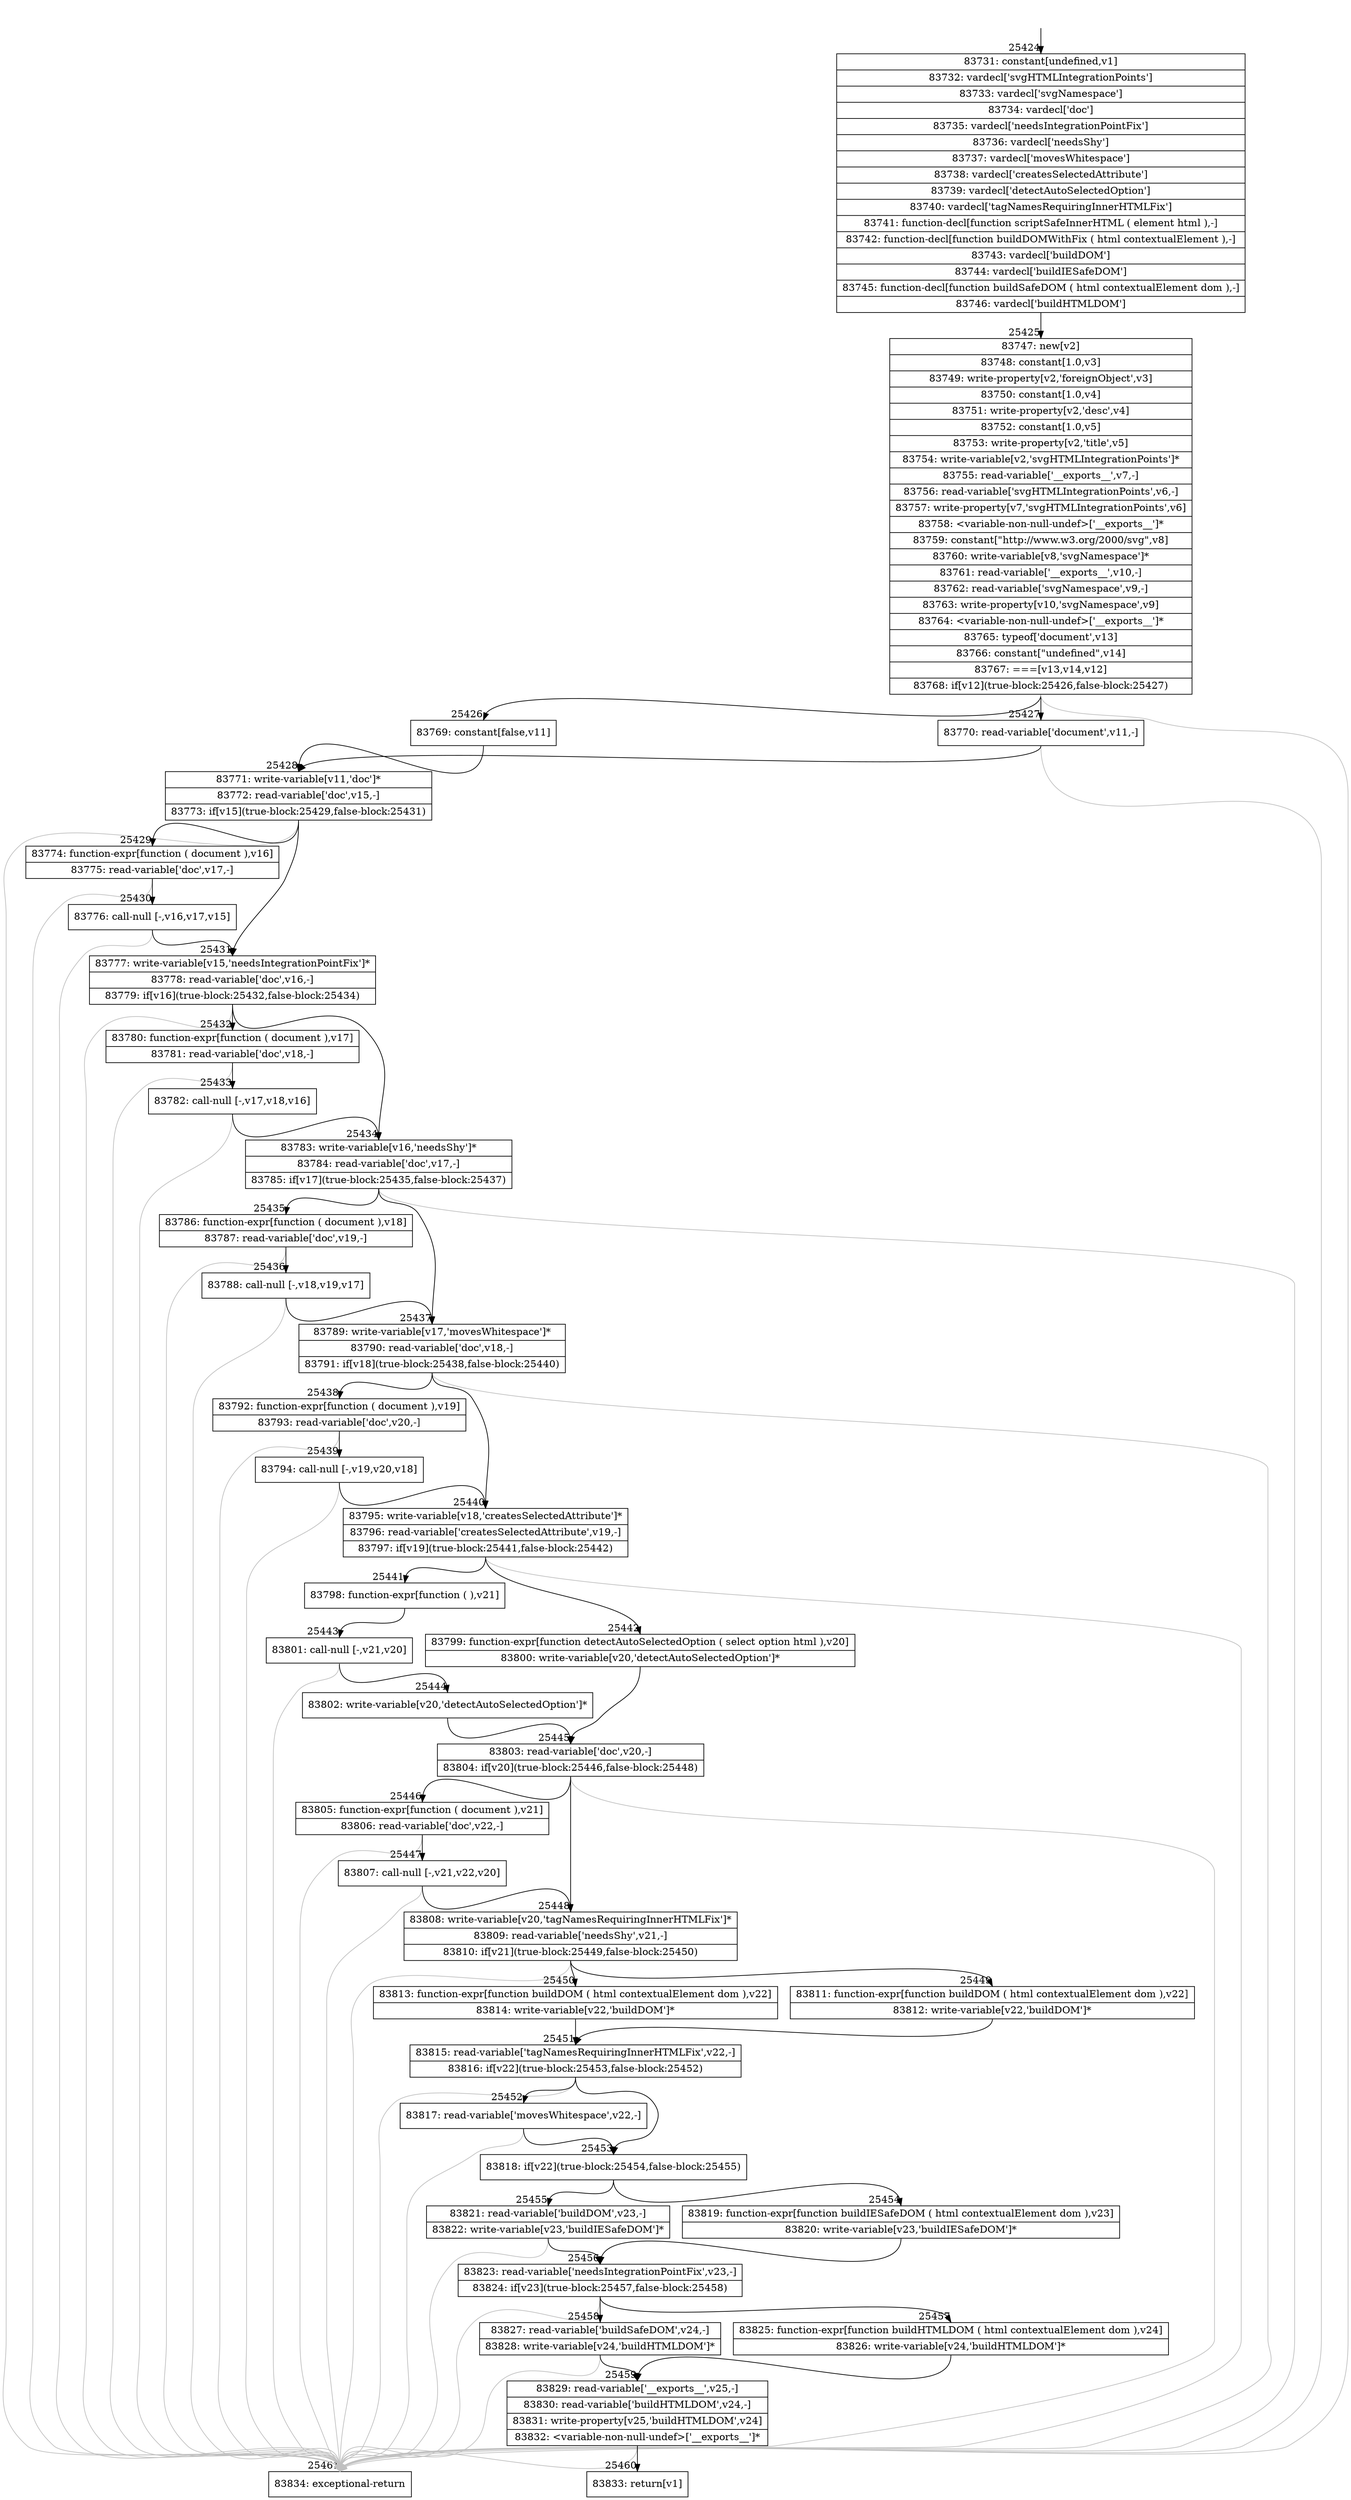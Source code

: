 digraph {
rankdir="TD"
BB_entry2215[shape=none,label=""];
BB_entry2215 -> BB25424 [tailport=s, headport=n, headlabel="    25424"]
BB25424 [shape=record label="{83731: constant[undefined,v1]|83732: vardecl['svgHTMLIntegrationPoints']|83733: vardecl['svgNamespace']|83734: vardecl['doc']|83735: vardecl['needsIntegrationPointFix']|83736: vardecl['needsShy']|83737: vardecl['movesWhitespace']|83738: vardecl['createsSelectedAttribute']|83739: vardecl['detectAutoSelectedOption']|83740: vardecl['tagNamesRequiringInnerHTMLFix']|83741: function-decl[function scriptSafeInnerHTML ( element html ),-]|83742: function-decl[function buildDOMWithFix ( html contextualElement ),-]|83743: vardecl['buildDOM']|83744: vardecl['buildIESafeDOM']|83745: function-decl[function buildSafeDOM ( html contextualElement dom ),-]|83746: vardecl['buildHTMLDOM']}" ] 
BB25424 -> BB25425 [tailport=s, headport=n, headlabel="      25425"]
BB25425 [shape=record label="{83747: new[v2]|83748: constant[1.0,v3]|83749: write-property[v2,'foreignObject',v3]|83750: constant[1.0,v4]|83751: write-property[v2,'desc',v4]|83752: constant[1.0,v5]|83753: write-property[v2,'title',v5]|83754: write-variable[v2,'svgHTMLIntegrationPoints']*|83755: read-variable['__exports__',v7,-]|83756: read-variable['svgHTMLIntegrationPoints',v6,-]|83757: write-property[v7,'svgHTMLIntegrationPoints',v6]|83758: \<variable-non-null-undef\>['__exports__']*|83759: constant[\"http://www.w3.org/2000/svg\",v8]|83760: write-variable[v8,'svgNamespace']*|83761: read-variable['__exports__',v10,-]|83762: read-variable['svgNamespace',v9,-]|83763: write-property[v10,'svgNamespace',v9]|83764: \<variable-non-null-undef\>['__exports__']*|83765: typeof['document',v13]|83766: constant[\"undefined\",v14]|83767: ===[v13,v14,v12]|83768: if[v12](true-block:25426,false-block:25427)}" ] 
BB25425 -> BB25426 [tailport=s, headport=n, headlabel="      25426"]
BB25425 -> BB25427 [tailport=s, headport=n, headlabel="      25427"]
BB25425 -> BB25461 [tailport=s, headport=n, color=gray, headlabel="      25461"]
BB25426 [shape=record label="{83769: constant[false,v11]}" ] 
BB25426 -> BB25428 [tailport=s, headport=n, headlabel="      25428"]
BB25427 [shape=record label="{83770: read-variable['document',v11,-]}" ] 
BB25427 -> BB25428 [tailport=s, headport=n]
BB25427 -> BB25461 [tailport=s, headport=n, color=gray]
BB25428 [shape=record label="{83771: write-variable[v11,'doc']*|83772: read-variable['doc',v15,-]|83773: if[v15](true-block:25429,false-block:25431)}" ] 
BB25428 -> BB25431 [tailport=s, headport=n, headlabel="      25431"]
BB25428 -> BB25429 [tailport=s, headport=n, headlabel="      25429"]
BB25428 -> BB25461 [tailport=s, headport=n, color=gray]
BB25429 [shape=record label="{83774: function-expr[function ( document ),v16]|83775: read-variable['doc',v17,-]}" ] 
BB25429 -> BB25430 [tailport=s, headport=n, headlabel="      25430"]
BB25429 -> BB25461 [tailport=s, headport=n, color=gray]
BB25430 [shape=record label="{83776: call-null [-,v16,v17,v15]}" ] 
BB25430 -> BB25431 [tailport=s, headport=n]
BB25430 -> BB25461 [tailport=s, headport=n, color=gray]
BB25431 [shape=record label="{83777: write-variable[v15,'needsIntegrationPointFix']*|83778: read-variable['doc',v16,-]|83779: if[v16](true-block:25432,false-block:25434)}" ] 
BB25431 -> BB25434 [tailport=s, headport=n, headlabel="      25434"]
BB25431 -> BB25432 [tailport=s, headport=n, headlabel="      25432"]
BB25431 -> BB25461 [tailport=s, headport=n, color=gray]
BB25432 [shape=record label="{83780: function-expr[function ( document ),v17]|83781: read-variable['doc',v18,-]}" ] 
BB25432 -> BB25433 [tailport=s, headport=n, headlabel="      25433"]
BB25432 -> BB25461 [tailport=s, headport=n, color=gray]
BB25433 [shape=record label="{83782: call-null [-,v17,v18,v16]}" ] 
BB25433 -> BB25434 [tailport=s, headport=n]
BB25433 -> BB25461 [tailport=s, headport=n, color=gray]
BB25434 [shape=record label="{83783: write-variable[v16,'needsShy']*|83784: read-variable['doc',v17,-]|83785: if[v17](true-block:25435,false-block:25437)}" ] 
BB25434 -> BB25437 [tailport=s, headport=n, headlabel="      25437"]
BB25434 -> BB25435 [tailport=s, headport=n, headlabel="      25435"]
BB25434 -> BB25461 [tailport=s, headport=n, color=gray]
BB25435 [shape=record label="{83786: function-expr[function ( document ),v18]|83787: read-variable['doc',v19,-]}" ] 
BB25435 -> BB25436 [tailport=s, headport=n, headlabel="      25436"]
BB25435 -> BB25461 [tailport=s, headport=n, color=gray]
BB25436 [shape=record label="{83788: call-null [-,v18,v19,v17]}" ] 
BB25436 -> BB25437 [tailport=s, headport=n]
BB25436 -> BB25461 [tailport=s, headport=n, color=gray]
BB25437 [shape=record label="{83789: write-variable[v17,'movesWhitespace']*|83790: read-variable['doc',v18,-]|83791: if[v18](true-block:25438,false-block:25440)}" ] 
BB25437 -> BB25440 [tailport=s, headport=n, headlabel="      25440"]
BB25437 -> BB25438 [tailport=s, headport=n, headlabel="      25438"]
BB25437 -> BB25461 [tailport=s, headport=n, color=gray]
BB25438 [shape=record label="{83792: function-expr[function ( document ),v19]|83793: read-variable['doc',v20,-]}" ] 
BB25438 -> BB25439 [tailport=s, headport=n, headlabel="      25439"]
BB25438 -> BB25461 [tailport=s, headport=n, color=gray]
BB25439 [shape=record label="{83794: call-null [-,v19,v20,v18]}" ] 
BB25439 -> BB25440 [tailport=s, headport=n]
BB25439 -> BB25461 [tailport=s, headport=n, color=gray]
BB25440 [shape=record label="{83795: write-variable[v18,'createsSelectedAttribute']*|83796: read-variable['createsSelectedAttribute',v19,-]|83797: if[v19](true-block:25441,false-block:25442)}" ] 
BB25440 -> BB25441 [tailport=s, headport=n, headlabel="      25441"]
BB25440 -> BB25442 [tailport=s, headport=n, headlabel="      25442"]
BB25440 -> BB25461 [tailport=s, headport=n, color=gray]
BB25441 [shape=record label="{83798: function-expr[function ( ),v21]}" ] 
BB25441 -> BB25443 [tailport=s, headport=n, headlabel="      25443"]
BB25442 [shape=record label="{83799: function-expr[function detectAutoSelectedOption ( select option html ),v20]|83800: write-variable[v20,'detectAutoSelectedOption']*}" ] 
BB25442 -> BB25445 [tailport=s, headport=n, headlabel="      25445"]
BB25443 [shape=record label="{83801: call-null [-,v21,v20]}" ] 
BB25443 -> BB25444 [tailport=s, headport=n, headlabel="      25444"]
BB25443 -> BB25461 [tailport=s, headport=n, color=gray]
BB25444 [shape=record label="{83802: write-variable[v20,'detectAutoSelectedOption']*}" ] 
BB25444 -> BB25445 [tailport=s, headport=n]
BB25445 [shape=record label="{83803: read-variable['doc',v20,-]|83804: if[v20](true-block:25446,false-block:25448)}" ] 
BB25445 -> BB25448 [tailport=s, headport=n, headlabel="      25448"]
BB25445 -> BB25446 [tailport=s, headport=n, headlabel="      25446"]
BB25445 -> BB25461 [tailport=s, headport=n, color=gray]
BB25446 [shape=record label="{83805: function-expr[function ( document ),v21]|83806: read-variable['doc',v22,-]}" ] 
BB25446 -> BB25447 [tailport=s, headport=n, headlabel="      25447"]
BB25446 -> BB25461 [tailport=s, headport=n, color=gray]
BB25447 [shape=record label="{83807: call-null [-,v21,v22,v20]}" ] 
BB25447 -> BB25448 [tailport=s, headport=n]
BB25447 -> BB25461 [tailport=s, headport=n, color=gray]
BB25448 [shape=record label="{83808: write-variable[v20,'tagNamesRequiringInnerHTMLFix']*|83809: read-variable['needsShy',v21,-]|83810: if[v21](true-block:25449,false-block:25450)}" ] 
BB25448 -> BB25449 [tailport=s, headport=n, headlabel="      25449"]
BB25448 -> BB25450 [tailport=s, headport=n, headlabel="      25450"]
BB25448 -> BB25461 [tailport=s, headport=n, color=gray]
BB25449 [shape=record label="{83811: function-expr[function buildDOM ( html contextualElement dom ),v22]|83812: write-variable[v22,'buildDOM']*}" ] 
BB25449 -> BB25451 [tailport=s, headport=n, headlabel="      25451"]
BB25450 [shape=record label="{83813: function-expr[function buildDOM ( html contextualElement dom ),v22]|83814: write-variable[v22,'buildDOM']*}" ] 
BB25450 -> BB25451 [tailport=s, headport=n]
BB25451 [shape=record label="{83815: read-variable['tagNamesRequiringInnerHTMLFix',v22,-]|83816: if[v22](true-block:25453,false-block:25452)}" ] 
BB25451 -> BB25453 [tailport=s, headport=n, headlabel="      25453"]
BB25451 -> BB25452 [tailport=s, headport=n, headlabel="      25452"]
BB25451 -> BB25461 [tailport=s, headport=n, color=gray]
BB25452 [shape=record label="{83817: read-variable['movesWhitespace',v22,-]}" ] 
BB25452 -> BB25453 [tailport=s, headport=n]
BB25452 -> BB25461 [tailport=s, headport=n, color=gray]
BB25453 [shape=record label="{83818: if[v22](true-block:25454,false-block:25455)}" ] 
BB25453 -> BB25454 [tailport=s, headport=n, headlabel="      25454"]
BB25453 -> BB25455 [tailport=s, headport=n, headlabel="      25455"]
BB25454 [shape=record label="{83819: function-expr[function buildIESafeDOM ( html contextualElement dom ),v23]|83820: write-variable[v23,'buildIESafeDOM']*}" ] 
BB25454 -> BB25456 [tailport=s, headport=n, headlabel="      25456"]
BB25455 [shape=record label="{83821: read-variable['buildDOM',v23,-]|83822: write-variable[v23,'buildIESafeDOM']*}" ] 
BB25455 -> BB25456 [tailport=s, headport=n]
BB25455 -> BB25461 [tailport=s, headport=n, color=gray]
BB25456 [shape=record label="{83823: read-variable['needsIntegrationPointFix',v23,-]|83824: if[v23](true-block:25457,false-block:25458)}" ] 
BB25456 -> BB25457 [tailport=s, headport=n, headlabel="      25457"]
BB25456 -> BB25458 [tailport=s, headport=n, headlabel="      25458"]
BB25456 -> BB25461 [tailport=s, headport=n, color=gray]
BB25457 [shape=record label="{83825: function-expr[function buildHTMLDOM ( html contextualElement dom ),v24]|83826: write-variable[v24,'buildHTMLDOM']*}" ] 
BB25457 -> BB25459 [tailport=s, headport=n, headlabel="      25459"]
BB25458 [shape=record label="{83827: read-variable['buildSafeDOM',v24,-]|83828: write-variable[v24,'buildHTMLDOM']*}" ] 
BB25458 -> BB25459 [tailport=s, headport=n]
BB25458 -> BB25461 [tailport=s, headport=n, color=gray]
BB25459 [shape=record label="{83829: read-variable['__exports__',v25,-]|83830: read-variable['buildHTMLDOM',v24,-]|83831: write-property[v25,'buildHTMLDOM',v24]|83832: \<variable-non-null-undef\>['__exports__']*}" ] 
BB25459 -> BB25460 [tailport=s, headport=n, headlabel="      25460"]
BB25459 -> BB25461 [tailport=s, headport=n, color=gray]
BB25460 [shape=record label="{83833: return[v1]}" ] 
BB25461 [shape=record label="{83834: exceptional-return}" ] 
//#$~ 47031
}
